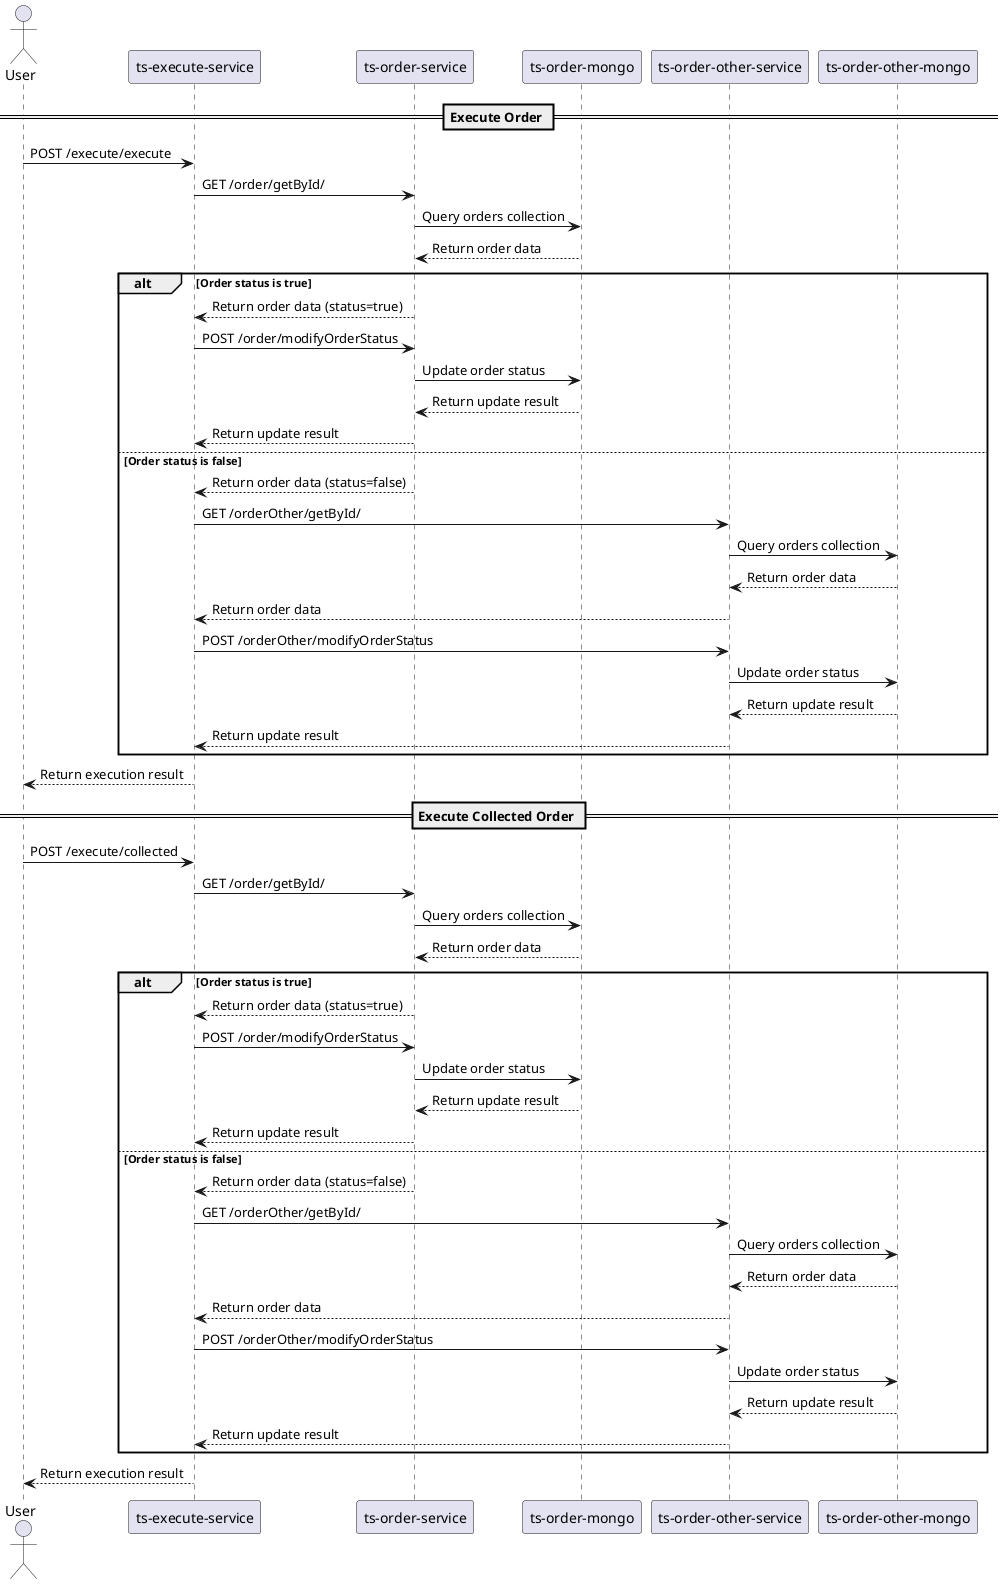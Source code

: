 @startuml
actor User
participant "ts-execute-service" as ExecuteService
participant "ts-order-service" as OrderService
participant "ts-order-mongo" as OrderMongo
participant "ts-order-other-service" as OrderOtherService
participant "ts-order-other-mongo" as OrderOtherMongo

== Execute Order ==
User -> ExecuteService: POST /execute/execute
ExecuteService -> OrderService: GET /order/getById/
OrderService -> OrderMongo: Query orders collection
OrderMongo --> OrderService: Return order data
alt Order status is true
    OrderService --> ExecuteService: Return order data (status=true)
    ExecuteService -> OrderService: POST /order/modifyOrderStatus
    OrderService -> OrderMongo: Update order status
    OrderMongo --> OrderService: Return update result
    OrderService --> ExecuteService: Return update result
else Order status is false
    OrderService --> ExecuteService: Return order data (status=false)
    ExecuteService -> OrderOtherService: GET /orderOther/getById/
    OrderOtherService -> OrderOtherMongo: Query orders collection
    OrderOtherMongo --> OrderOtherService: Return order data
    OrderOtherService --> ExecuteService: Return order data
    ExecuteService -> OrderOtherService: POST /orderOther/modifyOrderStatus
    OrderOtherService -> OrderOtherMongo: Update order status
    OrderOtherMongo --> OrderOtherService: Return update result
    OrderOtherService --> ExecuteService: Return update result
end
ExecuteService --> User: Return execution result

== Execute Collected Order ==
User -> ExecuteService: POST /execute/collected
ExecuteService -> OrderService: GET /order/getById/
OrderService -> OrderMongo: Query orders collection
OrderMongo --> OrderService: Return order data
alt Order status is true
    OrderService --> ExecuteService: Return order data (status=true)
    ExecuteService -> OrderService: POST /order/modifyOrderStatus
    OrderService -> OrderMongo: Update order status
    OrderMongo --> OrderService: Return update result
    OrderService --> ExecuteService: Return update result
else Order status is false
    OrderService --> ExecuteService: Return order data (status=false)
    ExecuteService -> OrderOtherService: GET /orderOther/getById/
    OrderOtherService -> OrderOtherMongo: Query orders collection
    OrderOtherMongo --> OrderOtherService: Return order data
    OrderOtherService --> ExecuteService: Return order data
    ExecuteService -> OrderOtherService: POST /orderOther/modifyOrderStatus
    OrderOtherService -> OrderOtherMongo: Update order status
    OrderOtherMongo --> OrderOtherService: Return update result
    OrderOtherService --> ExecuteService: Return update result
end
ExecuteService --> User: Return execution result
@enduml